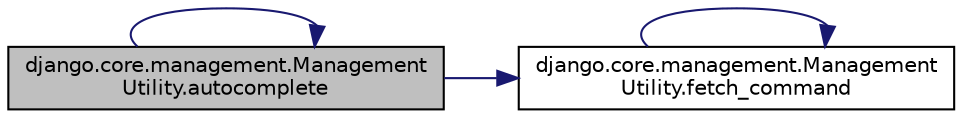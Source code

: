digraph "django.core.management.ManagementUtility.autocomplete"
{
 // LATEX_PDF_SIZE
  edge [fontname="Helvetica",fontsize="10",labelfontname="Helvetica",labelfontsize="10"];
  node [fontname="Helvetica",fontsize="10",shape=record];
  rankdir="LR";
  Node1 [label="django.core.management.Management\lUtility.autocomplete",height=0.2,width=0.4,color="black", fillcolor="grey75", style="filled", fontcolor="black",tooltip=" "];
  Node1 -> Node1 [color="midnightblue",fontsize="10",style="solid",fontname="Helvetica"];
  Node1 -> Node2 [color="midnightblue",fontsize="10",style="solid",fontname="Helvetica"];
  Node2 [label="django.core.management.Management\lUtility.fetch_command",height=0.2,width=0.4,color="black", fillcolor="white", style="filled",URL="$dd/dbf/classdjango_1_1core_1_1management_1_1_management_utility.html#ad950c814ba4ec750697ad0c3abe16015",tooltip=" "];
  Node2 -> Node2 [color="midnightblue",fontsize="10",style="solid",fontname="Helvetica"];
}
